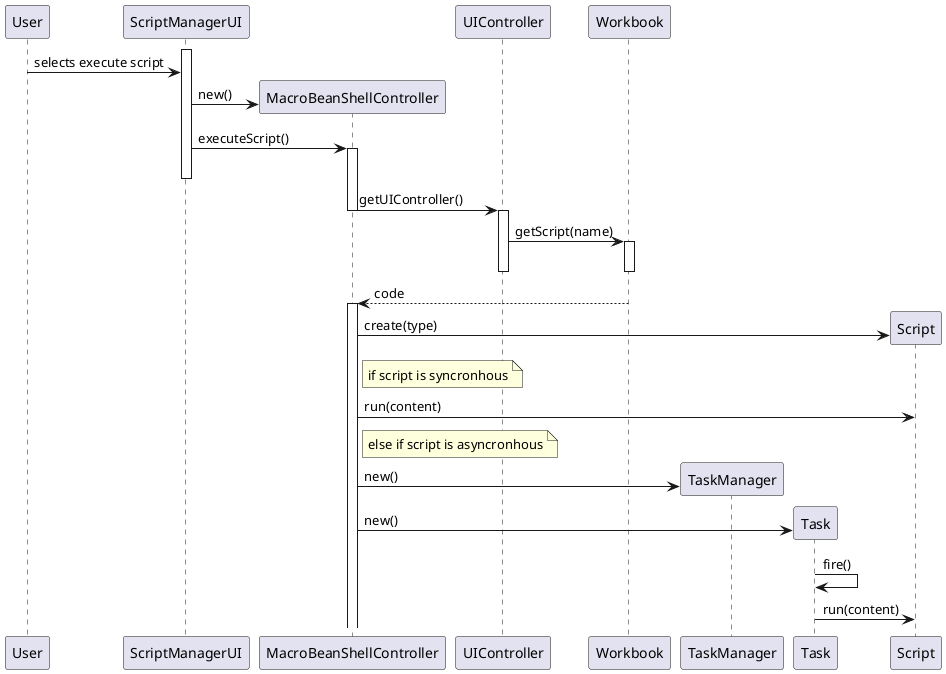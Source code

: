   @startuml doc-files/lang07.2_manager_execute.png
  participant User as us
  participant ScriptManagerUI as ui
  participant MacroBeanShellController as controller
  participant UIController as uicontrol
  participant Workbook as work
  participant TaskManager as taskm
  participant Task as task
  participant Script as script

  activate ui
	us -> ui : selects execute script
	create controller
	ui -> controller : new()
	ui -> controller : executeScript()
  activate controller
  deactivate ui
    controller -> uicontrol : getUIController()
  deactivate controller
   activate uicontrol
    uicontrol -> work : getScript(name)
   activate work
	deactivate uicontrol
   deactivate work
    controller <-- work : code
   activate controller
   create script
   controller -> script : create(type)
   note right of controller: if script is syncronhous
   controller -> script : run(content)
   note right of controller: else if script is asyncronhous
   create taskm
   controller -> taskm : new()
   create task
   controller -> task : new()
   task -> task : fire()
   task -> script : run(content)
  @enduml